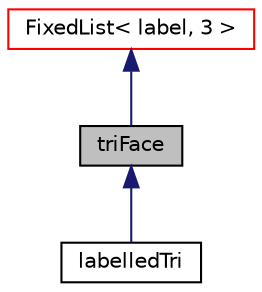 digraph "triFace"
{
  bgcolor="transparent";
  edge [fontname="Helvetica",fontsize="10",labelfontname="Helvetica",labelfontsize="10"];
  node [fontname="Helvetica",fontsize="10",shape=record];
  Node0 [label="triFace",height=0.2,width=0.4,color="black", fillcolor="grey75", style="filled", fontcolor="black"];
  Node1 -> Node0 [dir="back",color="midnightblue",fontsize="10",style="solid",fontname="Helvetica"];
  Node1 [label="FixedList\< label, 3 \>",height=0.2,width=0.4,color="red",URL="$a27009.html"];
  Node0 -> Node3 [dir="back",color="midnightblue",fontsize="10",style="solid",fontname="Helvetica"];
  Node3 [label="labelledTri",height=0.2,width=0.4,color="black",URL="$a31929.html",tooltip="Triangle with additional region number. "];
}
